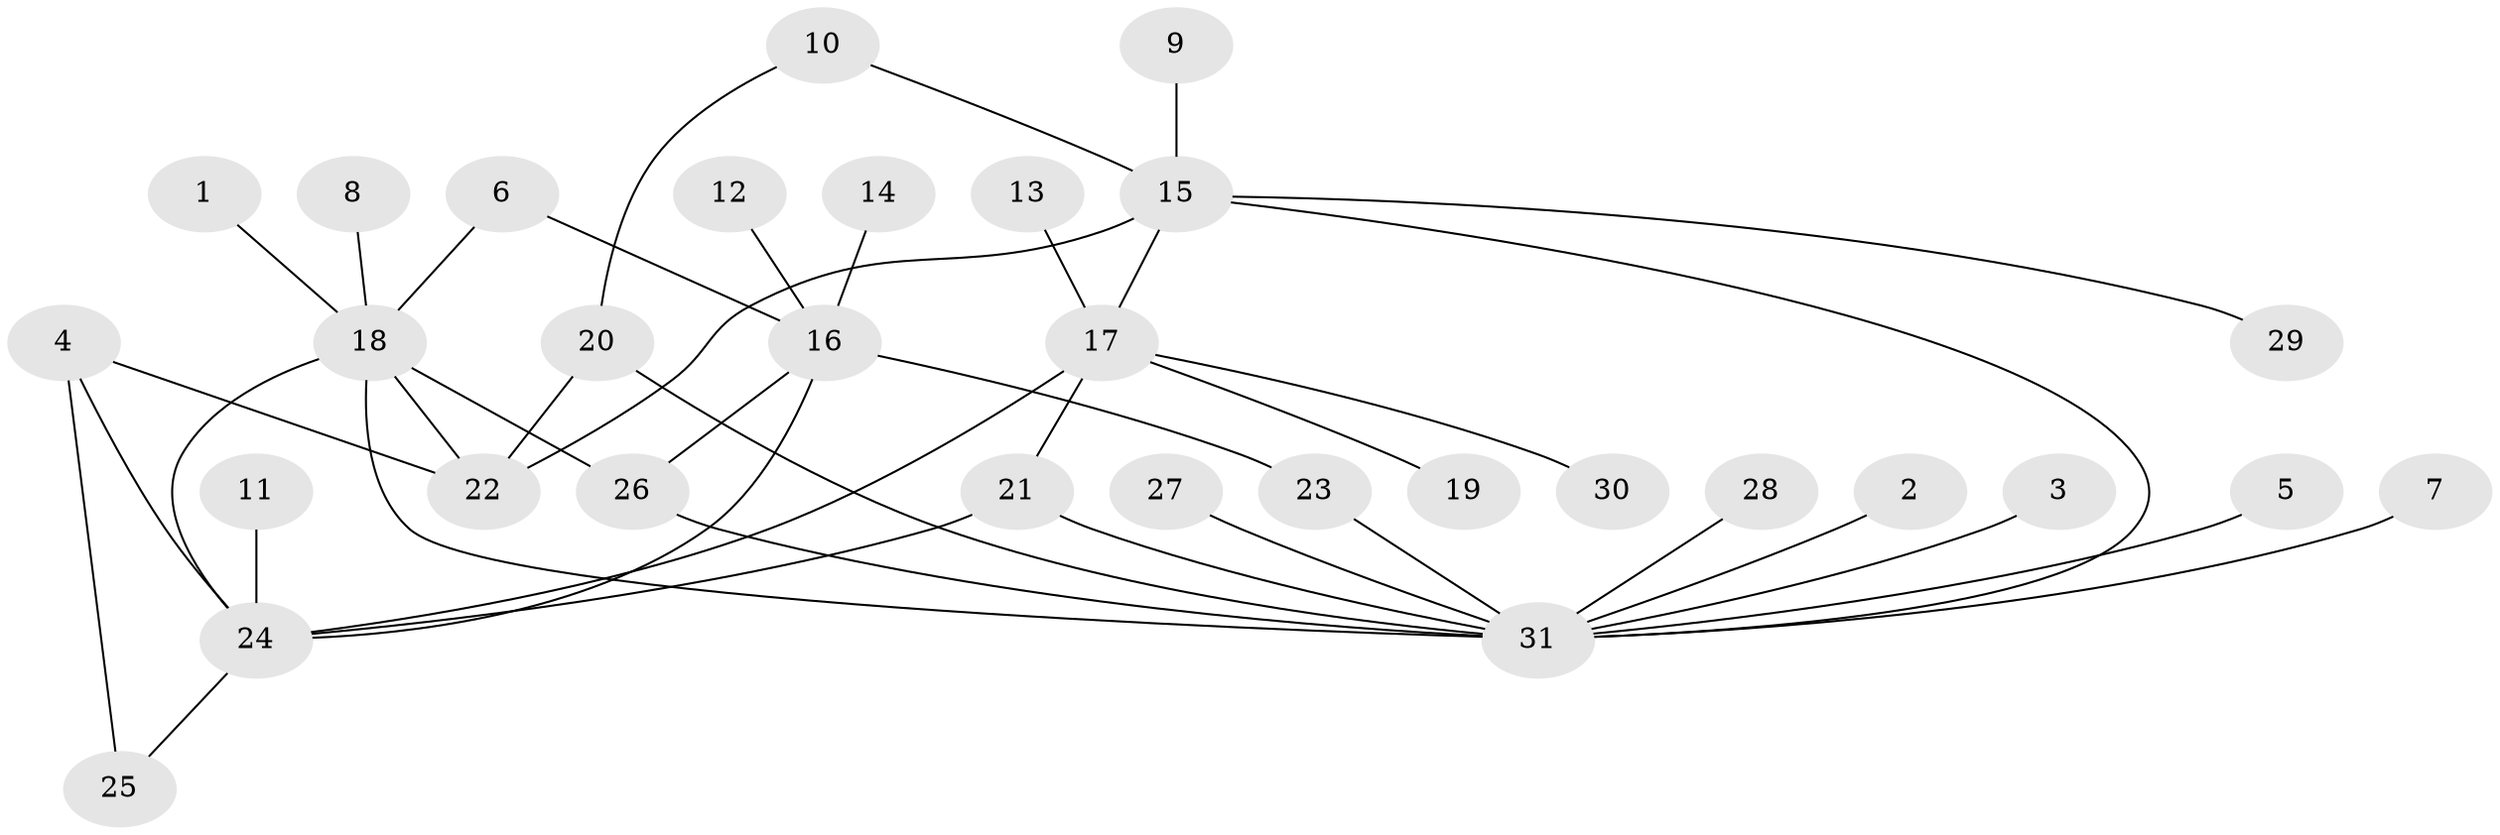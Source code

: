 // original degree distribution, {15: 0.012987012987012988, 4: 0.05194805194805195, 11: 0.025974025974025976, 3: 0.07792207792207792, 2: 0.2077922077922078, 1: 0.5584415584415584, 10: 0.025974025974025976, 6: 0.012987012987012988, 9: 0.012987012987012988, 5: 0.012987012987012988}
// Generated by graph-tools (version 1.1) at 2025/36/03/04/25 23:36:47]
// undirected, 31 vertices, 42 edges
graph export_dot {
  node [color=gray90,style=filled];
  1;
  2;
  3;
  4;
  5;
  6;
  7;
  8;
  9;
  10;
  11;
  12;
  13;
  14;
  15;
  16;
  17;
  18;
  19;
  20;
  21;
  22;
  23;
  24;
  25;
  26;
  27;
  28;
  29;
  30;
  31;
  1 -- 18 [weight=1.0];
  2 -- 31 [weight=1.0];
  3 -- 31 [weight=1.0];
  4 -- 22 [weight=1.0];
  4 -- 24 [weight=1.0];
  4 -- 25 [weight=1.0];
  5 -- 31 [weight=1.0];
  6 -- 16 [weight=1.0];
  6 -- 18 [weight=1.0];
  7 -- 31 [weight=1.0];
  8 -- 18 [weight=1.0];
  9 -- 15 [weight=1.0];
  10 -- 15 [weight=1.0];
  10 -- 20 [weight=1.0];
  11 -- 24 [weight=1.0];
  12 -- 16 [weight=1.0];
  13 -- 17 [weight=1.0];
  14 -- 16 [weight=1.0];
  15 -- 17 [weight=1.0];
  15 -- 22 [weight=3.0];
  15 -- 29 [weight=1.0];
  15 -- 31 [weight=1.0];
  16 -- 23 [weight=2.0];
  16 -- 24 [weight=1.0];
  16 -- 26 [weight=2.0];
  17 -- 19 [weight=1.0];
  17 -- 21 [weight=1.0];
  17 -- 24 [weight=1.0];
  17 -- 30 [weight=1.0];
  18 -- 22 [weight=1.0];
  18 -- 24 [weight=1.0];
  18 -- 26 [weight=1.0];
  18 -- 31 [weight=1.0];
  20 -- 22 [weight=1.0];
  20 -- 31 [weight=1.0];
  21 -- 24 [weight=1.0];
  21 -- 31 [weight=1.0];
  23 -- 31 [weight=1.0];
  24 -- 25 [weight=1.0];
  26 -- 31 [weight=1.0];
  27 -- 31 [weight=1.0];
  28 -- 31 [weight=1.0];
}

